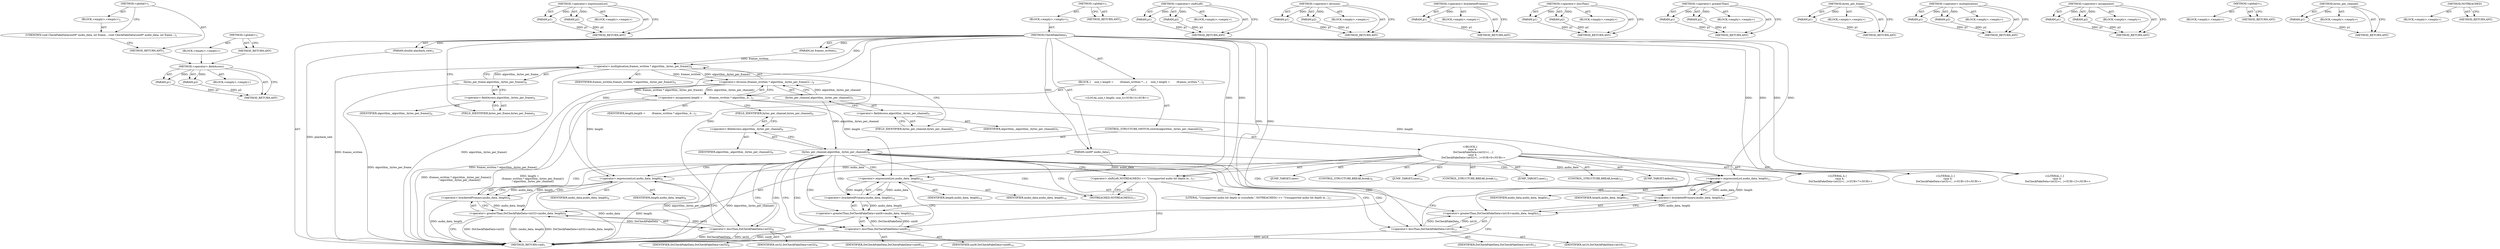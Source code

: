 digraph "&lt;global&gt;" {
vulnerable_114 [label=<(METHOD,&lt;operator&gt;.fieldAccess)>];
vulnerable_115 [label=<(PARAM,p1)>];
vulnerable_116 [label=<(PARAM,p2)>];
vulnerable_117 [label=<(BLOCK,&lt;empty&gt;,&lt;empty&gt;)>];
vulnerable_118 [label=<(METHOD_RETURN,ANY)>];
vulnerable_137 [label=<(METHOD,&lt;operator&gt;.expressionList)>];
vulnerable_138 [label=<(PARAM,p1)>];
vulnerable_139 [label=<(PARAM,p2)>];
vulnerable_140 [label=<(BLOCK,&lt;empty&gt;,&lt;empty&gt;)>];
vulnerable_141 [label=<(METHOD_RETURN,ANY)>];
vulnerable_6 [label=<(METHOD,&lt;global&gt;)<SUB>1</SUB>>];
vulnerable_7 [label=<(BLOCK,&lt;empty&gt;,&lt;empty&gt;)<SUB>1</SUB>>];
vulnerable_8 [label=<(METHOD,CheckFakeData)<SUB>1</SUB>>];
vulnerable_9 [label=<(PARAM,uint8* audio_data)<SUB>1</SUB>>];
vulnerable_10 [label=<(PARAM,int frames_written)<SUB>1</SUB>>];
vulnerable_11 [label=<(PARAM,double playback_rate)<SUB>2</SUB>>];
vulnerable_12 [label=<(BLOCK,{
    size_t length =
        (frames_written *...,{
    size_t length =
        (frames_written *...)<SUB>2</SUB>>];
vulnerable_13 [label="<(LOCAL,size_t length: size_t)<SUB>3</SUB>>"];
vulnerable_14 [label=<(&lt;operator&gt;.assignment,length =
        (frames_written * algorithm_.b...)<SUB>3</SUB>>];
vulnerable_15 [label=<(IDENTIFIER,length,length =
        (frames_written * algorithm_.b...)<SUB>3</SUB>>];
vulnerable_16 [label=<(&lt;operator&gt;.division,(frames_written * algorithm_.bytes_per_frame())...)<SUB>4</SUB>>];
vulnerable_17 [label=<(&lt;operator&gt;.multiplication,frames_written * algorithm_.bytes_per_frame())<SUB>4</SUB>>];
vulnerable_18 [label=<(IDENTIFIER,frames_written,frames_written * algorithm_.bytes_per_frame())<SUB>4</SUB>>];
vulnerable_19 [label=<(bytes_per_frame,algorithm_.bytes_per_frame())<SUB>4</SUB>>];
vulnerable_20 [label=<(&lt;operator&gt;.fieldAccess,algorithm_.bytes_per_frame)<SUB>4</SUB>>];
vulnerable_21 [label=<(IDENTIFIER,algorithm_,algorithm_.bytes_per_frame())<SUB>4</SUB>>];
vulnerable_22 [label=<(FIELD_IDENTIFIER,bytes_per_frame,bytes_per_frame)<SUB>4</SUB>>];
vulnerable_23 [label=<(bytes_per_channel,algorithm_.bytes_per_channel())<SUB>5</SUB>>];
vulnerable_24 [label=<(&lt;operator&gt;.fieldAccess,algorithm_.bytes_per_channel)<SUB>5</SUB>>];
vulnerable_25 [label=<(IDENTIFIER,algorithm_,algorithm_.bytes_per_channel())<SUB>5</SUB>>];
vulnerable_26 [label=<(FIELD_IDENTIFIER,bytes_per_channel,bytes_per_channel)<SUB>5</SUB>>];
vulnerable_27 [label=<(CONTROL_STRUCTURE,SWITCH,switch(algorithm_.bytes_per_channel()))<SUB>6</SUB>>];
vulnerable_28 [label=<(bytes_per_channel,algorithm_.bytes_per_channel())<SUB>6</SUB>>];
vulnerable_29 [label=<(&lt;operator&gt;.fieldAccess,algorithm_.bytes_per_channel)<SUB>6</SUB>>];
vulnerable_30 [label=<(IDENTIFIER,algorithm_,algorithm_.bytes_per_channel())<SUB>6</SUB>>];
vulnerable_31 [label=<(FIELD_IDENTIFIER,bytes_per_channel,bytes_per_channel)<SUB>6</SUB>>];
vulnerable_32 [label="<(BLOCK,{
      case 4:
        DoCheckFakeData&lt;int32&gt;(...,{
      case 4:
        DoCheckFakeData&lt;int32&gt;(...)<SUB>6</SUB>>"];
vulnerable_33 [label=<(JUMP_TARGET,case)<SUB>7</SUB>>];
vulnerable_34 [label="<(LITERAL,4,{
      case 4:
        DoCheckFakeData&lt;int32&gt;(...)<SUB>7</SUB>>"];
vulnerable_35 [label=<(&lt;operator&gt;.greaterThan,DoCheckFakeData&lt;int32&gt;(audio_data, length))<SUB>8</SUB>>];
vulnerable_36 [label=<(&lt;operator&gt;.lessThan,DoCheckFakeData&lt;int32)<SUB>8</SUB>>];
vulnerable_37 [label=<(IDENTIFIER,DoCheckFakeData,DoCheckFakeData&lt;int32)<SUB>8</SUB>>];
vulnerable_38 [label=<(IDENTIFIER,int32,DoCheckFakeData&lt;int32)<SUB>8</SUB>>];
vulnerable_39 [label=<(&lt;operator&gt;.bracketedPrimary,(audio_data, length))<SUB>8</SUB>>];
vulnerable_40 [label=<(&lt;operator&gt;.expressionList,audio_data, length)<SUB>8</SUB>>];
vulnerable_41 [label=<(IDENTIFIER,audio_data,audio_data, length)<SUB>8</SUB>>];
vulnerable_42 [label=<(IDENTIFIER,length,audio_data, length)<SUB>8</SUB>>];
vulnerable_43 [label=<(CONTROL_STRUCTURE,BREAK,break;)<SUB>9</SUB>>];
vulnerable_44 [label=<(JUMP_TARGET,case)<SUB>10</SUB>>];
vulnerable_45 [label="<(LITERAL,2,{
      case 4:
        DoCheckFakeData&lt;int32&gt;(...)<SUB>10</SUB>>"];
vulnerable_46 [label=<(&lt;operator&gt;.greaterThan,DoCheckFakeData&lt;int16&gt;(audio_data, length))<SUB>11</SUB>>];
vulnerable_47 [label=<(&lt;operator&gt;.lessThan,DoCheckFakeData&lt;int16)<SUB>11</SUB>>];
vulnerable_48 [label=<(IDENTIFIER,DoCheckFakeData,DoCheckFakeData&lt;int16)<SUB>11</SUB>>];
vulnerable_49 [label=<(IDENTIFIER,int16,DoCheckFakeData&lt;int16)<SUB>11</SUB>>];
vulnerable_50 [label=<(&lt;operator&gt;.bracketedPrimary,(audio_data, length))<SUB>11</SUB>>];
vulnerable_51 [label=<(&lt;operator&gt;.expressionList,audio_data, length)<SUB>11</SUB>>];
vulnerable_52 [label=<(IDENTIFIER,audio_data,audio_data, length)<SUB>11</SUB>>];
vulnerable_53 [label=<(IDENTIFIER,length,audio_data, length)<SUB>11</SUB>>];
vulnerable_54 [label=<(CONTROL_STRUCTURE,BREAK,break;)<SUB>12</SUB>>];
vulnerable_55 [label=<(JUMP_TARGET,case)<SUB>13</SUB>>];
vulnerable_56 [label="<(LITERAL,1,{
      case 4:
        DoCheckFakeData&lt;int32&gt;(...)<SUB>13</SUB>>"];
vulnerable_57 [label=<(&lt;operator&gt;.greaterThan,DoCheckFakeData&lt;uint8&gt;(audio_data, length))<SUB>14</SUB>>];
vulnerable_58 [label=<(&lt;operator&gt;.lessThan,DoCheckFakeData&lt;uint8)<SUB>14</SUB>>];
vulnerable_59 [label=<(IDENTIFIER,DoCheckFakeData,DoCheckFakeData&lt;uint8)<SUB>14</SUB>>];
vulnerable_60 [label=<(IDENTIFIER,uint8,DoCheckFakeData&lt;uint8)<SUB>14</SUB>>];
vulnerable_61 [label=<(&lt;operator&gt;.bracketedPrimary,(audio_data, length))<SUB>14</SUB>>];
vulnerable_62 [label=<(&lt;operator&gt;.expressionList,audio_data, length)<SUB>14</SUB>>];
vulnerable_63 [label=<(IDENTIFIER,audio_data,audio_data, length)<SUB>14</SUB>>];
vulnerable_64 [label=<(IDENTIFIER,length,audio_data, length)<SUB>14</SUB>>];
vulnerable_65 [label=<(CONTROL_STRUCTURE,BREAK,break;)<SUB>15</SUB>>];
vulnerable_66 [label=<(JUMP_TARGET,default)<SUB>16</SUB>>];
vulnerable_67 [label=<(&lt;operator&gt;.shiftLeft,NOTREACHED() &lt;&lt; &quot;Unsupported audio bit depth in...)<SUB>17</SUB>>];
vulnerable_68 [label=<(NOTREACHED,NOTREACHED())<SUB>17</SUB>>];
vulnerable_69 [label=<(LITERAL,&quot;Unsupported audio bit depth in crossfade.&quot;,NOTREACHED() &lt;&lt; &quot;Unsupported audio bit depth in...)<SUB>17</SUB>>];
vulnerable_70 [label=<(METHOD_RETURN,void)<SUB>1</SUB>>];
vulnerable_72 [label=<(METHOD_RETURN,ANY)<SUB>1</SUB>>];
vulnerable_142 [label=<(METHOD,&lt;operator&gt;.shiftLeft)>];
vulnerable_143 [label=<(PARAM,p1)>];
vulnerable_144 [label=<(PARAM,p2)>];
vulnerable_145 [label=<(BLOCK,&lt;empty&gt;,&lt;empty&gt;)>];
vulnerable_146 [label=<(METHOD_RETURN,ANY)>];
vulnerable_100 [label=<(METHOD,&lt;operator&gt;.division)>];
vulnerable_101 [label=<(PARAM,p1)>];
vulnerable_102 [label=<(PARAM,p2)>];
vulnerable_103 [label=<(BLOCK,&lt;empty&gt;,&lt;empty&gt;)>];
vulnerable_104 [label=<(METHOD_RETURN,ANY)>];
vulnerable_133 [label=<(METHOD,&lt;operator&gt;.bracketedPrimary)>];
vulnerable_134 [label=<(PARAM,p1)>];
vulnerable_135 [label=<(BLOCK,&lt;empty&gt;,&lt;empty&gt;)>];
vulnerable_136 [label=<(METHOD_RETURN,ANY)>];
vulnerable_128 [label=<(METHOD,&lt;operator&gt;.lessThan)>];
vulnerable_129 [label=<(PARAM,p1)>];
vulnerable_130 [label=<(PARAM,p2)>];
vulnerable_131 [label=<(BLOCK,&lt;empty&gt;,&lt;empty&gt;)>];
vulnerable_132 [label=<(METHOD_RETURN,ANY)>];
vulnerable_123 [label=<(METHOD,&lt;operator&gt;.greaterThan)>];
vulnerable_124 [label=<(PARAM,p1)>];
vulnerable_125 [label=<(PARAM,p2)>];
vulnerable_126 [label=<(BLOCK,&lt;empty&gt;,&lt;empty&gt;)>];
vulnerable_127 [label=<(METHOD_RETURN,ANY)>];
vulnerable_110 [label=<(METHOD,bytes_per_frame)>];
vulnerable_111 [label=<(PARAM,p1)>];
vulnerable_112 [label=<(BLOCK,&lt;empty&gt;,&lt;empty&gt;)>];
vulnerable_113 [label=<(METHOD_RETURN,ANY)>];
vulnerable_105 [label=<(METHOD,&lt;operator&gt;.multiplication)>];
vulnerable_106 [label=<(PARAM,p1)>];
vulnerable_107 [label=<(PARAM,p2)>];
vulnerable_108 [label=<(BLOCK,&lt;empty&gt;,&lt;empty&gt;)>];
vulnerable_109 [label=<(METHOD_RETURN,ANY)>];
vulnerable_95 [label=<(METHOD,&lt;operator&gt;.assignment)>];
vulnerable_96 [label=<(PARAM,p1)>];
vulnerable_97 [label=<(PARAM,p2)>];
vulnerable_98 [label=<(BLOCK,&lt;empty&gt;,&lt;empty&gt;)>];
vulnerable_99 [label=<(METHOD_RETURN,ANY)>];
vulnerable_89 [label=<(METHOD,&lt;global&gt;)<SUB>1</SUB>>];
vulnerable_90 [label=<(BLOCK,&lt;empty&gt;,&lt;empty&gt;)>];
vulnerable_91 [label=<(METHOD_RETURN,ANY)>];
vulnerable_119 [label=<(METHOD,bytes_per_channel)>];
vulnerable_120 [label=<(PARAM,p1)>];
vulnerable_121 [label=<(BLOCK,&lt;empty&gt;,&lt;empty&gt;)>];
vulnerable_122 [label=<(METHOD_RETURN,ANY)>];
vulnerable_147 [label=<(METHOD,NOTREACHED)>];
vulnerable_148 [label=<(BLOCK,&lt;empty&gt;,&lt;empty&gt;)>];
vulnerable_149 [label=<(METHOD_RETURN,ANY)>];
fixed_6 [label=<(METHOD,&lt;global&gt;)<SUB>1</SUB>>];
fixed_7 [label=<(BLOCK,&lt;empty&gt;,&lt;empty&gt;)<SUB>1</SUB>>];
fixed_8 [label=<(UNKNOWN,void CheckFakeData(uint8* audio_data, int frame...,void CheckFakeData(uint8* audio_data, int frame...)<SUB>1</SUB>>];
fixed_9 [label=<(METHOD_RETURN,ANY)<SUB>1</SUB>>];
fixed_14 [label=<(METHOD,&lt;global&gt;)<SUB>1</SUB>>];
fixed_15 [label=<(BLOCK,&lt;empty&gt;,&lt;empty&gt;)>];
fixed_16 [label=<(METHOD_RETURN,ANY)>];
vulnerable_114 -> vulnerable_115  [key=0, label="AST: "];
vulnerable_114 -> vulnerable_115  [key=1, label="DDG: "];
vulnerable_114 -> vulnerable_117  [key=0, label="AST: "];
vulnerable_114 -> vulnerable_116  [key=0, label="AST: "];
vulnerable_114 -> vulnerable_116  [key=1, label="DDG: "];
vulnerable_114 -> vulnerable_118  [key=0, label="AST: "];
vulnerable_114 -> vulnerable_118  [key=1, label="CFG: "];
vulnerable_115 -> vulnerable_118  [key=0, label="DDG: p1"];
vulnerable_116 -> vulnerable_118  [key=0, label="DDG: p2"];
vulnerable_137 -> vulnerable_138  [key=0, label="AST: "];
vulnerable_137 -> vulnerable_138  [key=1, label="DDG: "];
vulnerable_137 -> vulnerable_140  [key=0, label="AST: "];
vulnerable_137 -> vulnerable_139  [key=0, label="AST: "];
vulnerable_137 -> vulnerable_139  [key=1, label="DDG: "];
vulnerable_137 -> vulnerable_141  [key=0, label="AST: "];
vulnerable_137 -> vulnerable_141  [key=1, label="CFG: "];
vulnerable_138 -> vulnerable_141  [key=0, label="DDG: p1"];
vulnerable_139 -> vulnerable_141  [key=0, label="DDG: p2"];
vulnerable_6 -> vulnerable_7  [key=0, label="AST: "];
vulnerable_6 -> vulnerable_72  [key=0, label="AST: "];
vulnerable_6 -> vulnerable_72  [key=1, label="CFG: "];
vulnerable_7 -> vulnerable_8  [key=0, label="AST: "];
vulnerable_8 -> vulnerable_9  [key=0, label="AST: "];
vulnerable_8 -> vulnerable_9  [key=1, label="DDG: "];
vulnerable_8 -> vulnerable_10  [key=0, label="AST: "];
vulnerable_8 -> vulnerable_10  [key=1, label="DDG: "];
vulnerable_8 -> vulnerable_11  [key=0, label="AST: "];
vulnerable_8 -> vulnerable_11  [key=1, label="DDG: "];
vulnerable_8 -> vulnerable_12  [key=0, label="AST: "];
vulnerable_8 -> vulnerable_70  [key=0, label="AST: "];
vulnerable_8 -> vulnerable_22  [key=0, label="CFG: "];
vulnerable_8 -> vulnerable_34  [key=0, label="DDG: "];
vulnerable_8 -> vulnerable_45  [key=0, label="DDG: "];
vulnerable_8 -> vulnerable_56  [key=0, label="DDG: "];
vulnerable_8 -> vulnerable_17  [key=0, label="DDG: "];
vulnerable_8 -> vulnerable_67  [key=0, label="DDG: "];
vulnerable_8 -> vulnerable_36  [key=0, label="DDG: "];
vulnerable_8 -> vulnerable_47  [key=0, label="DDG: "];
vulnerable_8 -> vulnerable_58  [key=0, label="DDG: "];
vulnerable_8 -> vulnerable_40  [key=0, label="DDG: "];
vulnerable_8 -> vulnerable_51  [key=0, label="DDG: "];
vulnerable_8 -> vulnerable_62  [key=0, label="DDG: "];
vulnerable_9 -> vulnerable_40  [key=0, label="DDG: audio_data"];
vulnerable_9 -> vulnerable_51  [key=0, label="DDG: audio_data"];
vulnerable_9 -> vulnerable_62  [key=0, label="DDG: audio_data"];
vulnerable_10 -> vulnerable_17  [key=0, label="DDG: frames_written"];
vulnerable_11 -> vulnerable_70  [key=0, label="DDG: playback_rate"];
vulnerable_12 -> vulnerable_13  [key=0, label="AST: "];
vulnerable_12 -> vulnerable_14  [key=0, label="AST: "];
vulnerable_12 -> vulnerable_27  [key=0, label="AST: "];
vulnerable_14 -> vulnerable_15  [key=0, label="AST: "];
vulnerable_14 -> vulnerable_16  [key=0, label="AST: "];
vulnerable_14 -> vulnerable_31  [key=0, label="CFG: "];
vulnerable_14 -> vulnerable_70  [key=0, label="DDG: (frames_written * algorithm_.bytes_per_frame())
        / algorithm_.bytes_per_channel()"];
vulnerable_14 -> vulnerable_70  [key=1, label="DDG: length =
        (frames_written * algorithm_.bytes_per_frame())
        / algorithm_.bytes_per_channel()"];
vulnerable_14 -> vulnerable_40  [key=0, label="DDG: length"];
vulnerable_14 -> vulnerable_51  [key=0, label="DDG: length"];
vulnerable_14 -> vulnerable_62  [key=0, label="DDG: length"];
vulnerable_16 -> vulnerable_17  [key=0, label="AST: "];
vulnerable_16 -> vulnerable_23  [key=0, label="AST: "];
vulnerable_16 -> vulnerable_14  [key=0, label="CFG: "];
vulnerable_16 -> vulnerable_14  [key=1, label="DDG: frames_written * algorithm_.bytes_per_frame()"];
vulnerable_16 -> vulnerable_14  [key=2, label="DDG: algorithm_.bytes_per_channel()"];
vulnerable_16 -> vulnerable_70  [key=0, label="DDG: frames_written * algorithm_.bytes_per_frame()"];
vulnerable_17 -> vulnerable_18  [key=0, label="AST: "];
vulnerable_17 -> vulnerable_19  [key=0, label="AST: "];
vulnerable_17 -> vulnerable_26  [key=0, label="CFG: "];
vulnerable_17 -> vulnerable_70  [key=0, label="DDG: frames_written"];
vulnerable_17 -> vulnerable_70  [key=1, label="DDG: algorithm_.bytes_per_frame()"];
vulnerable_17 -> vulnerable_16  [key=0, label="DDG: frames_written"];
vulnerable_17 -> vulnerable_16  [key=1, label="DDG: algorithm_.bytes_per_frame()"];
vulnerable_19 -> vulnerable_20  [key=0, label="AST: "];
vulnerable_19 -> vulnerable_17  [key=0, label="CFG: "];
vulnerable_19 -> vulnerable_17  [key=1, label="DDG: algorithm_.bytes_per_frame"];
vulnerable_19 -> vulnerable_70  [key=0, label="DDG: algorithm_.bytes_per_frame"];
vulnerable_20 -> vulnerable_21  [key=0, label="AST: "];
vulnerable_20 -> vulnerable_22  [key=0, label="AST: "];
vulnerable_20 -> vulnerable_19  [key=0, label="CFG: "];
vulnerable_22 -> vulnerable_20  [key=0, label="CFG: "];
vulnerable_23 -> vulnerable_24  [key=0, label="AST: "];
vulnerable_23 -> vulnerable_16  [key=0, label="CFG: "];
vulnerable_23 -> vulnerable_16  [key=1, label="DDG: algorithm_.bytes_per_channel"];
vulnerable_23 -> vulnerable_28  [key=0, label="DDG: algorithm_.bytes_per_channel"];
vulnerable_24 -> vulnerable_25  [key=0, label="AST: "];
vulnerable_24 -> vulnerable_26  [key=0, label="AST: "];
vulnerable_24 -> vulnerable_23  [key=0, label="CFG: "];
vulnerable_26 -> vulnerable_24  [key=0, label="CFG: "];
vulnerable_27 -> vulnerable_28  [key=0, label="AST: "];
vulnerable_27 -> vulnerable_32  [key=0, label="AST: "];
vulnerable_28 -> vulnerable_29  [key=0, label="AST: "];
vulnerable_28 -> vulnerable_36  [key=0, label="CFG: "];
vulnerable_28 -> vulnerable_36  [key=1, label="CDG: "];
vulnerable_28 -> vulnerable_47  [key=0, label="CFG: "];
vulnerable_28 -> vulnerable_47  [key=1, label="CDG: "];
vulnerable_28 -> vulnerable_58  [key=0, label="CFG: "];
vulnerable_28 -> vulnerable_58  [key=1, label="CDG: "];
vulnerable_28 -> vulnerable_68  [key=0, label="CFG: "];
vulnerable_28 -> vulnerable_68  [key=1, label="CDG: "];
vulnerable_28 -> vulnerable_70  [key=0, label="DDG: algorithm_.bytes_per_channel"];
vulnerable_28 -> vulnerable_70  [key=1, label="DDG: algorithm_.bytes_per_channel()"];
vulnerable_28 -> vulnerable_61  [key=0, label="CDG: "];
vulnerable_28 -> vulnerable_51  [key=0, label="CDG: "];
vulnerable_28 -> vulnerable_57  [key=0, label="CDG: "];
vulnerable_28 -> vulnerable_46  [key=0, label="CDG: "];
vulnerable_28 -> vulnerable_67  [key=0, label="CDG: "];
vulnerable_28 -> vulnerable_40  [key=0, label="CDG: "];
vulnerable_28 -> vulnerable_50  [key=0, label="CDG: "];
vulnerable_28 -> vulnerable_35  [key=0, label="CDG: "];
vulnerable_28 -> vulnerable_62  [key=0, label="CDG: "];
vulnerable_28 -> vulnerable_39  [key=0, label="CDG: "];
vulnerable_29 -> vulnerable_30  [key=0, label="AST: "];
vulnerable_29 -> vulnerable_31  [key=0, label="AST: "];
vulnerable_29 -> vulnerable_28  [key=0, label="CFG: "];
vulnerable_31 -> vulnerable_29  [key=0, label="CFG: "];
vulnerable_32 -> vulnerable_33  [key=0, label="AST: "];
vulnerable_32 -> vulnerable_34  [key=0, label="AST: "];
vulnerable_32 -> vulnerable_35  [key=0, label="AST: "];
vulnerable_32 -> vulnerable_43  [key=0, label="AST: "];
vulnerable_32 -> vulnerable_44  [key=0, label="AST: "];
vulnerable_32 -> vulnerable_45  [key=0, label="AST: "];
vulnerable_32 -> vulnerable_46  [key=0, label="AST: "];
vulnerable_32 -> vulnerable_54  [key=0, label="AST: "];
vulnerable_32 -> vulnerable_55  [key=0, label="AST: "];
vulnerable_32 -> vulnerable_56  [key=0, label="AST: "];
vulnerable_32 -> vulnerable_57  [key=0, label="AST: "];
vulnerable_32 -> vulnerable_65  [key=0, label="AST: "];
vulnerable_32 -> vulnerable_66  [key=0, label="AST: "];
vulnerable_32 -> vulnerable_67  [key=0, label="AST: "];
vulnerable_35 -> vulnerable_36  [key=0, label="AST: "];
vulnerable_35 -> vulnerable_39  [key=0, label="AST: "];
vulnerable_35 -> vulnerable_70  [key=0, label="CFG: "];
vulnerable_35 -> vulnerable_70  [key=1, label="DDG: DoCheckFakeData&lt;int32"];
vulnerable_35 -> vulnerable_70  [key=2, label="DDG: (audio_data, length)"];
vulnerable_35 -> vulnerable_70  [key=3, label="DDG: DoCheckFakeData&lt;int32&gt;(audio_data, length)"];
vulnerable_36 -> vulnerable_37  [key=0, label="AST: "];
vulnerable_36 -> vulnerable_38  [key=0, label="AST: "];
vulnerable_36 -> vulnerable_40  [key=0, label="CFG: "];
vulnerable_36 -> vulnerable_70  [key=0, label="DDG: DoCheckFakeData"];
vulnerable_36 -> vulnerable_70  [key=1, label="DDG: int32"];
vulnerable_36 -> vulnerable_35  [key=0, label="DDG: DoCheckFakeData"];
vulnerable_36 -> vulnerable_35  [key=1, label="DDG: int32"];
vulnerable_39 -> vulnerable_40  [key=0, label="AST: "];
vulnerable_39 -> vulnerable_35  [key=0, label="CFG: "];
vulnerable_39 -> vulnerable_35  [key=1, label="DDG: audio_data, length"];
vulnerable_39 -> vulnerable_70  [key=0, label="DDG: audio_data, length"];
vulnerable_40 -> vulnerable_41  [key=0, label="AST: "];
vulnerable_40 -> vulnerable_42  [key=0, label="AST: "];
vulnerable_40 -> vulnerable_39  [key=0, label="CFG: "];
vulnerable_40 -> vulnerable_39  [key=1, label="DDG: audio_data"];
vulnerable_40 -> vulnerable_39  [key=2, label="DDG: length"];
vulnerable_40 -> vulnerable_70  [key=0, label="DDG: audio_data"];
vulnerable_40 -> vulnerable_70  [key=1, label="DDG: length"];
vulnerable_46 -> vulnerable_47  [key=0, label="AST: "];
vulnerable_46 -> vulnerable_50  [key=0, label="AST: "];
vulnerable_46 -> vulnerable_70  [key=0, label="CFG: "];
vulnerable_47 -> vulnerable_48  [key=0, label="AST: "];
vulnerable_47 -> vulnerable_49  [key=0, label="AST: "];
vulnerable_47 -> vulnerable_51  [key=0, label="CFG: "];
vulnerable_47 -> vulnerable_70  [key=0, label="DDG: int16"];
vulnerable_47 -> vulnerable_46  [key=0, label="DDG: DoCheckFakeData"];
vulnerable_47 -> vulnerable_46  [key=1, label="DDG: int16"];
vulnerable_50 -> vulnerable_51  [key=0, label="AST: "];
vulnerable_50 -> vulnerable_46  [key=0, label="CFG: "];
vulnerable_50 -> vulnerable_46  [key=1, label="DDG: audio_data, length"];
vulnerable_51 -> vulnerable_52  [key=0, label="AST: "];
vulnerable_51 -> vulnerable_53  [key=0, label="AST: "];
vulnerable_51 -> vulnerable_50  [key=0, label="CFG: "];
vulnerable_51 -> vulnerable_50  [key=1, label="DDG: audio_data"];
vulnerable_51 -> vulnerable_50  [key=2, label="DDG: length"];
vulnerable_57 -> vulnerable_58  [key=0, label="AST: "];
vulnerable_57 -> vulnerable_61  [key=0, label="AST: "];
vulnerable_57 -> vulnerable_70  [key=0, label="CFG: "];
vulnerable_58 -> vulnerable_59  [key=0, label="AST: "];
vulnerable_58 -> vulnerable_60  [key=0, label="AST: "];
vulnerable_58 -> vulnerable_62  [key=0, label="CFG: "];
vulnerable_58 -> vulnerable_70  [key=0, label="DDG: uint8"];
vulnerable_58 -> vulnerable_57  [key=0, label="DDG: DoCheckFakeData"];
vulnerable_58 -> vulnerable_57  [key=1, label="DDG: uint8"];
vulnerable_61 -> vulnerable_62  [key=0, label="AST: "];
vulnerable_61 -> vulnerable_57  [key=0, label="CFG: "];
vulnerable_61 -> vulnerable_57  [key=1, label="DDG: audio_data, length"];
vulnerable_62 -> vulnerable_63  [key=0, label="AST: "];
vulnerable_62 -> vulnerable_64  [key=0, label="AST: "];
vulnerable_62 -> vulnerable_61  [key=0, label="CFG: "];
vulnerable_62 -> vulnerable_61  [key=1, label="DDG: audio_data"];
vulnerable_62 -> vulnerable_61  [key=2, label="DDG: length"];
vulnerable_67 -> vulnerable_68  [key=0, label="AST: "];
vulnerable_67 -> vulnerable_69  [key=0, label="AST: "];
vulnerable_67 -> vulnerable_70  [key=0, label="CFG: "];
vulnerable_68 -> vulnerable_67  [key=0, label="CFG: "];
vulnerable_142 -> vulnerable_143  [key=0, label="AST: "];
vulnerable_142 -> vulnerable_143  [key=1, label="DDG: "];
vulnerable_142 -> vulnerable_145  [key=0, label="AST: "];
vulnerable_142 -> vulnerable_144  [key=0, label="AST: "];
vulnerable_142 -> vulnerable_144  [key=1, label="DDG: "];
vulnerable_142 -> vulnerable_146  [key=0, label="AST: "];
vulnerable_142 -> vulnerable_146  [key=1, label="CFG: "];
vulnerable_143 -> vulnerable_146  [key=0, label="DDG: p1"];
vulnerable_144 -> vulnerable_146  [key=0, label="DDG: p2"];
vulnerable_100 -> vulnerable_101  [key=0, label="AST: "];
vulnerable_100 -> vulnerable_101  [key=1, label="DDG: "];
vulnerable_100 -> vulnerable_103  [key=0, label="AST: "];
vulnerable_100 -> vulnerable_102  [key=0, label="AST: "];
vulnerable_100 -> vulnerable_102  [key=1, label="DDG: "];
vulnerable_100 -> vulnerable_104  [key=0, label="AST: "];
vulnerable_100 -> vulnerable_104  [key=1, label="CFG: "];
vulnerable_101 -> vulnerable_104  [key=0, label="DDG: p1"];
vulnerable_102 -> vulnerable_104  [key=0, label="DDG: p2"];
vulnerable_133 -> vulnerable_134  [key=0, label="AST: "];
vulnerable_133 -> vulnerable_134  [key=1, label="DDG: "];
vulnerable_133 -> vulnerable_135  [key=0, label="AST: "];
vulnerable_133 -> vulnerable_136  [key=0, label="AST: "];
vulnerable_133 -> vulnerable_136  [key=1, label="CFG: "];
vulnerable_134 -> vulnerable_136  [key=0, label="DDG: p1"];
vulnerable_128 -> vulnerable_129  [key=0, label="AST: "];
vulnerable_128 -> vulnerable_129  [key=1, label="DDG: "];
vulnerable_128 -> vulnerable_131  [key=0, label="AST: "];
vulnerable_128 -> vulnerable_130  [key=0, label="AST: "];
vulnerable_128 -> vulnerable_130  [key=1, label="DDG: "];
vulnerable_128 -> vulnerable_132  [key=0, label="AST: "];
vulnerable_128 -> vulnerable_132  [key=1, label="CFG: "];
vulnerable_129 -> vulnerable_132  [key=0, label="DDG: p1"];
vulnerable_130 -> vulnerable_132  [key=0, label="DDG: p2"];
vulnerable_123 -> vulnerable_124  [key=0, label="AST: "];
vulnerable_123 -> vulnerable_124  [key=1, label="DDG: "];
vulnerable_123 -> vulnerable_126  [key=0, label="AST: "];
vulnerable_123 -> vulnerable_125  [key=0, label="AST: "];
vulnerable_123 -> vulnerable_125  [key=1, label="DDG: "];
vulnerable_123 -> vulnerable_127  [key=0, label="AST: "];
vulnerable_123 -> vulnerable_127  [key=1, label="CFG: "];
vulnerable_124 -> vulnerable_127  [key=0, label="DDG: p1"];
vulnerable_125 -> vulnerable_127  [key=0, label="DDG: p2"];
vulnerable_110 -> vulnerable_111  [key=0, label="AST: "];
vulnerable_110 -> vulnerable_111  [key=1, label="DDG: "];
vulnerable_110 -> vulnerable_112  [key=0, label="AST: "];
vulnerable_110 -> vulnerable_113  [key=0, label="AST: "];
vulnerable_110 -> vulnerable_113  [key=1, label="CFG: "];
vulnerable_111 -> vulnerable_113  [key=0, label="DDG: p1"];
vulnerable_105 -> vulnerable_106  [key=0, label="AST: "];
vulnerable_105 -> vulnerable_106  [key=1, label="DDG: "];
vulnerable_105 -> vulnerable_108  [key=0, label="AST: "];
vulnerable_105 -> vulnerable_107  [key=0, label="AST: "];
vulnerable_105 -> vulnerable_107  [key=1, label="DDG: "];
vulnerable_105 -> vulnerable_109  [key=0, label="AST: "];
vulnerable_105 -> vulnerable_109  [key=1, label="CFG: "];
vulnerable_106 -> vulnerable_109  [key=0, label="DDG: p1"];
vulnerable_107 -> vulnerable_109  [key=0, label="DDG: p2"];
vulnerable_95 -> vulnerable_96  [key=0, label="AST: "];
vulnerable_95 -> vulnerable_96  [key=1, label="DDG: "];
vulnerable_95 -> vulnerable_98  [key=0, label="AST: "];
vulnerable_95 -> vulnerable_97  [key=0, label="AST: "];
vulnerable_95 -> vulnerable_97  [key=1, label="DDG: "];
vulnerable_95 -> vulnerable_99  [key=0, label="AST: "];
vulnerable_95 -> vulnerable_99  [key=1, label="CFG: "];
vulnerable_96 -> vulnerable_99  [key=0, label="DDG: p1"];
vulnerable_97 -> vulnerable_99  [key=0, label="DDG: p2"];
vulnerable_89 -> vulnerable_90  [key=0, label="AST: "];
vulnerable_89 -> vulnerable_91  [key=0, label="AST: "];
vulnerable_89 -> vulnerable_91  [key=1, label="CFG: "];
vulnerable_119 -> vulnerable_120  [key=0, label="AST: "];
vulnerable_119 -> vulnerable_120  [key=1, label="DDG: "];
vulnerable_119 -> vulnerable_121  [key=0, label="AST: "];
vulnerable_119 -> vulnerable_122  [key=0, label="AST: "];
vulnerable_119 -> vulnerable_122  [key=1, label="CFG: "];
vulnerable_120 -> vulnerable_122  [key=0, label="DDG: p1"];
vulnerable_147 -> vulnerable_148  [key=0, label="AST: "];
vulnerable_147 -> vulnerable_149  [key=0, label="AST: "];
vulnerable_147 -> vulnerable_149  [key=1, label="CFG: "];
fixed_6 -> fixed_7  [key=0, label="AST: "];
fixed_6 -> fixed_9  [key=0, label="AST: "];
fixed_6 -> fixed_8  [key=0, label="CFG: "];
fixed_7 -> fixed_8  [key=0, label="AST: "];
fixed_8 -> fixed_9  [key=0, label="CFG: "];
fixed_9 -> vulnerable_114  [key=0];
fixed_14 -> fixed_15  [key=0, label="AST: "];
fixed_14 -> fixed_16  [key=0, label="AST: "];
fixed_14 -> fixed_16  [key=1, label="CFG: "];
fixed_15 -> vulnerable_114  [key=0];
fixed_16 -> vulnerable_114  [key=0];
}
